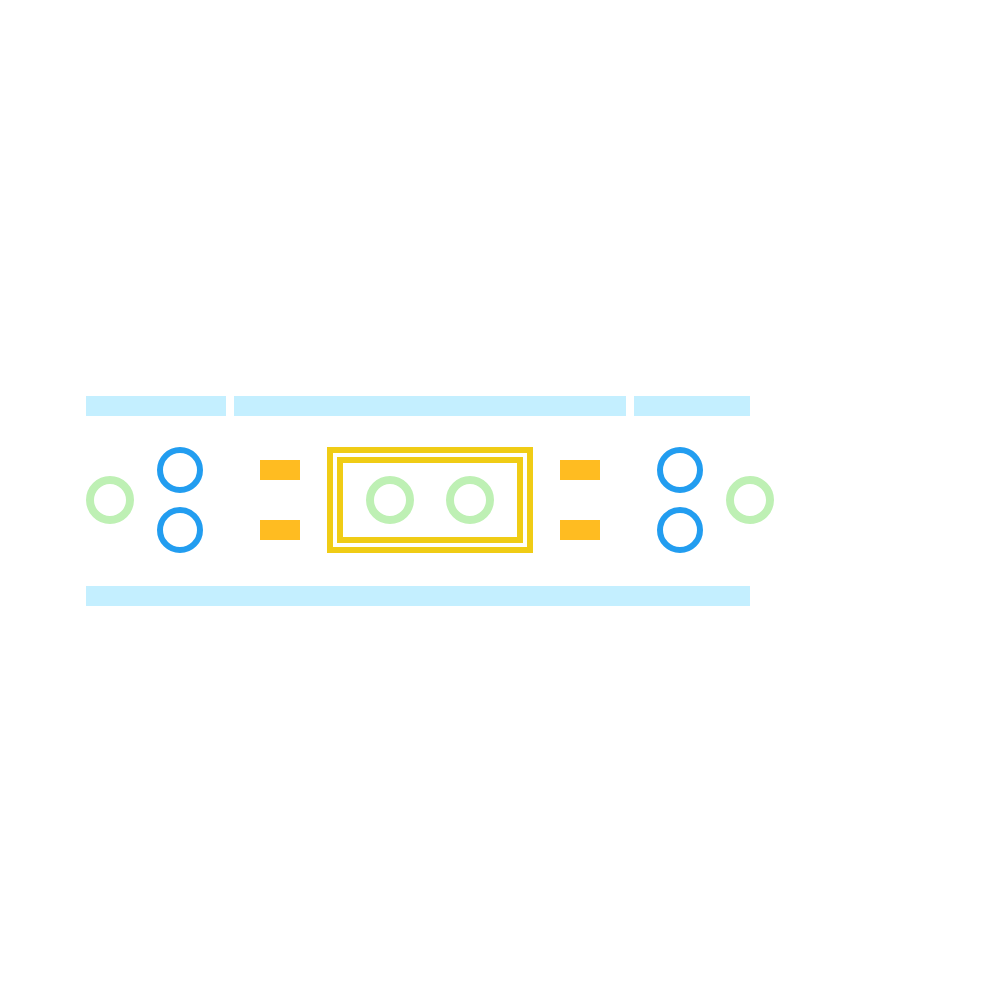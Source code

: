<mxfile version="24.5.3" type="device">
  <diagram name="Page-1" id="ZcRAXSWJTWcisyccbfvs">
    <mxGraphModel dx="899" dy="153" grid="1" gridSize="5" guides="1" tooltips="1" connect="1" arrows="1" fold="1" page="0" pageScale="1" pageWidth="827" pageHeight="1169" math="0" shadow="0">
      <root>
        <mxCell id="0" />
        <mxCell id="1" parent="0" />
        <mxCell id="d59_AvBsbAl0vUfltekq-19" value="" style="rounded=0;whiteSpace=wrap;html=1;strokeColor=none;fillColor=none;" vertex="1" parent="1">
          <mxGeometry x="85" y="410" width="500" height="500" as="geometry" />
        </mxCell>
        <mxCell id="aZooovynMMBxmRVDPCQJ-27" value="" style="rounded=0;whiteSpace=wrap;html=1;strokeColor=none;fillColor=#C4EFFF;" parent="1" vertex="1">
          <mxGeometry x="128" y="608" width="332" height="10" as="geometry" />
        </mxCell>
        <mxCell id="aZooovynMMBxmRVDPCQJ-3" value="" style="endArrow=none;html=1;rounded=0;strokeWidth=4;strokeColor=#FFFFFF;" parent="1" edge="1">
          <mxGeometry width="50" height="50" relative="1" as="geometry">
            <mxPoint x="520" y="660" as="sourcePoint" />
            <mxPoint x="520" y="660" as="targetPoint" />
            <Array as="points">
              <mxPoint x="520" y="720" />
              <mxPoint x="480" y="695" />
              <mxPoint x="460" y="740" />
              <mxPoint x="420" y="740" />
              <mxPoint x="400" y="720" />
              <mxPoint x="200" y="720" />
              <mxPoint x="160" y="760" />
              <mxPoint x="120" y="760" />
              <mxPoint x="120" y="560" />
              <mxPoint x="160" y="560" />
              <mxPoint x="200" y="600" />
              <mxPoint x="400" y="600" />
              <mxPoint x="420" y="580" />
              <mxPoint x="460" y="580" />
              <mxPoint x="480" y="625" />
              <mxPoint x="520" y="600" />
            </Array>
          </mxGeometry>
        </mxCell>
        <mxCell id="aZooovynMMBxmRVDPCQJ-6" value="" style="endArrow=none;html=1;rounded=0;strokeWidth=4;strokeColor=#FFFFFF;" parent="1" edge="1">
          <mxGeometry width="50" height="50" relative="1" as="geometry">
            <mxPoint x="200" y="720" as="sourcePoint" />
            <mxPoint x="200" y="600" as="targetPoint" />
          </mxGeometry>
        </mxCell>
        <mxCell id="aZooovynMMBxmRVDPCQJ-8" value="" style="endArrow=none;html=1;rounded=0;strokeWidth=4;strokeColor=#FFFFFF;" parent="1" edge="1">
          <mxGeometry width="50" height="50" relative="1" as="geometry">
            <mxPoint x="400" y="720" as="sourcePoint" />
            <mxPoint x="400" y="600" as="targetPoint" />
          </mxGeometry>
        </mxCell>
        <mxCell id="aZooovynMMBxmRVDPCQJ-10" value="" style="endArrow=none;html=1;rounded=0;strokeWidth=4;strokeColor=#FFFFFF;" parent="1" edge="1">
          <mxGeometry width="50" height="50" relative="1" as="geometry">
            <mxPoint x="480" y="695" as="sourcePoint" />
            <mxPoint x="480" y="625" as="targetPoint" />
          </mxGeometry>
        </mxCell>
        <mxCell id="aZooovynMMBxmRVDPCQJ-16" value="" style="rounded=0;whiteSpace=wrap;html=1;strokeColor=none;fillColor=#FFBC21;" parent="1" vertex="1">
          <mxGeometry x="215" y="640" width="20" height="10" as="geometry" />
        </mxCell>
        <mxCell id="aZooovynMMBxmRVDPCQJ-24" value="" style="endArrow=none;html=1;rounded=0;strokeWidth=4;strokeColor=#FFFFFF;" parent="1" edge="1">
          <mxGeometry width="50" height="50" relative="1" as="geometry">
            <mxPoint x="120" y="695" as="sourcePoint" />
            <mxPoint x="480" y="695" as="targetPoint" />
          </mxGeometry>
        </mxCell>
        <mxCell id="aZooovynMMBxmRVDPCQJ-25" value="" style="endArrow=none;html=1;rounded=0;strokeWidth=4;strokeColor=#FFFFFF;" parent="1" edge="1">
          <mxGeometry width="50" height="50" relative="1" as="geometry">
            <mxPoint x="120" y="625" as="sourcePoint" />
            <mxPoint x="480" y="625" as="targetPoint" />
          </mxGeometry>
        </mxCell>
        <mxCell id="aZooovynMMBxmRVDPCQJ-26" value="" style="rounded=0;whiteSpace=wrap;html=1;strokeColor=none;fillColor=#C4EFFF;" parent="1" vertex="1">
          <mxGeometry x="128" y="703" width="332" height="10" as="geometry" />
        </mxCell>
        <mxCell id="46c094-UPDHcIbxBlmO9-2" value="" style="endArrow=none;html=1;rounded=0;strokeWidth=4;strokeColor=#FFFFFF;" parent="1" edge="1">
          <mxGeometry width="50" height="50" relative="1" as="geometry">
            <mxPoint x="120" y="600" as="sourcePoint" />
            <mxPoint x="470" y="600" as="targetPoint" />
          </mxGeometry>
        </mxCell>
        <mxCell id="46c094-UPDHcIbxBlmO9-3" value="" style="endArrow=none;html=1;rounded=0;strokeWidth=4;strokeColor=#FFFFFF;" parent="1" edge="1">
          <mxGeometry width="50" height="50" relative="1" as="geometry">
            <mxPoint x="119" y="720" as="sourcePoint" />
            <mxPoint x="470" y="720" as="targetPoint" />
          </mxGeometry>
        </mxCell>
        <mxCell id="46c094-UPDHcIbxBlmO9-73" value="" style="ellipse;whiteSpace=wrap;html=1;fillColor=none;strokeWidth=3;strokeColor=#229DF0;" parent="1" vertex="1">
          <mxGeometry x="165" y="635" width="20" height="20" as="geometry" />
        </mxCell>
        <mxCell id="46c094-UPDHcIbxBlmO9-74" value="" style="ellipse;whiteSpace=wrap;html=1;fillColor=none;strokeWidth=3;strokeColor=#229DF0;" parent="1" vertex="1">
          <mxGeometry x="165" y="665" width="20" height="20" as="geometry" />
        </mxCell>
        <mxCell id="46c094-UPDHcIbxBlmO9-79" value="" style="ellipse;whiteSpace=wrap;html=1;fillColor=none;strokeWidth=3;strokeColor=#229DF0;" parent="1" vertex="1">
          <mxGeometry x="415" y="635" width="20" height="20" as="geometry" />
        </mxCell>
        <mxCell id="46c094-UPDHcIbxBlmO9-80" value="" style="ellipse;whiteSpace=wrap;html=1;fillColor=none;strokeWidth=3;strokeColor=#229DF0;" parent="1" vertex="1">
          <mxGeometry x="415" y="665" width="20" height="20" as="geometry" />
        </mxCell>
        <mxCell id="46c094-UPDHcIbxBlmO9-85" value="" style="rounded=0;whiteSpace=wrap;html=1;strokeColor=none;fillColor=#FFBC21;" parent="1" vertex="1">
          <mxGeometry x="215" y="670" width="20" height="10" as="geometry" />
        </mxCell>
        <mxCell id="46c094-UPDHcIbxBlmO9-86" value="" style="rounded=0;whiteSpace=wrap;html=1;strokeColor=none;fillColor=#FFBC21;" parent="1" vertex="1">
          <mxGeometry x="365" y="640" width="20" height="10" as="geometry" />
        </mxCell>
        <mxCell id="46c094-UPDHcIbxBlmO9-88" value="" style="rounded=0;whiteSpace=wrap;html=1;strokeColor=none;fillColor=#FFBC21;" parent="1" vertex="1">
          <mxGeometry x="365" y="670" width="20" height="10" as="geometry" />
        </mxCell>
        <mxCell id="d59_AvBsbAl0vUfltekq-9" value="" style="rounded=0;whiteSpace=wrap;html=1;fillColor=none;strokeWidth=3;strokeColor=#F0CC16;" vertex="1" parent="1">
          <mxGeometry x="250" y="635" width="100" height="50" as="geometry" />
        </mxCell>
        <mxCell id="d59_AvBsbAl0vUfltekq-10" value="" style="rounded=0;whiteSpace=wrap;html=1;fillColor=none;strokeWidth=3;strokeColor=#F0CC16;" vertex="1" parent="1">
          <mxGeometry x="255" y="640" width="90" height="40" as="geometry" />
        </mxCell>
        <mxCell id="d59_AvBsbAl0vUfltekq-12" value="" style="ellipse;whiteSpace=wrap;html=1;strokeWidth=4;strokeColor=#BEF0B4;" vertex="1" parent="1">
          <mxGeometry x="310" y="650" width="20" height="20" as="geometry" />
        </mxCell>
        <mxCell id="d59_AvBsbAl0vUfltekq-13" value="" style="ellipse;whiteSpace=wrap;html=1;strokeWidth=4;strokeColor=#BEF0B4;" vertex="1" parent="1">
          <mxGeometry x="270" y="650" width="20" height="20" as="geometry" />
        </mxCell>
        <mxCell id="d59_AvBsbAl0vUfltekq-16" value="" style="ellipse;whiteSpace=wrap;html=1;strokeWidth=4;strokeColor=#BEF0B4;" vertex="1" parent="1">
          <mxGeometry x="130" y="650" width="20" height="20" as="geometry" />
        </mxCell>
        <mxCell id="d59_AvBsbAl0vUfltekq-17" value="" style="ellipse;whiteSpace=wrap;html=1;strokeWidth=4;strokeColor=#BEF0B4;" vertex="1" parent="1">
          <mxGeometry x="450" y="650" width="20" height="20" as="geometry" />
        </mxCell>
      </root>
    </mxGraphModel>
  </diagram>
</mxfile>
